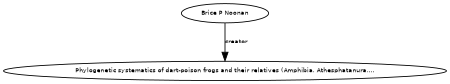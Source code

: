digraph G {
size="3,3";
node [fontsize=7, fontname="Helvetica"];
edge [fontsize=7, fontname="Helvetica"];
node0 [label="Brice P Noonan", width=0.27433100247,height=0.27433100247];
node1 [label="Phylogenetic systematics of dart-poison frogs and their relatives (Amphibia, Athesphatanura,...", width=0.27433100247,height=0.27433100247];
node0 -> node1 [label="creator"];
}

